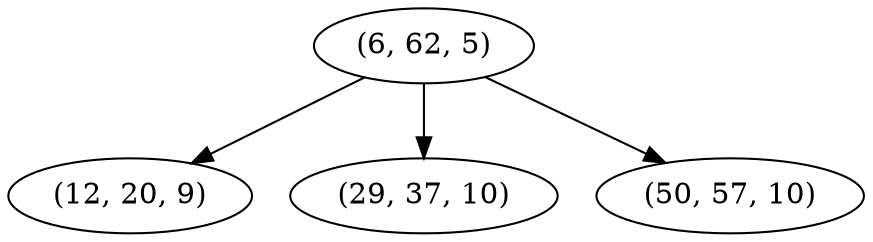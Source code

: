 digraph tree {
    "(6, 62, 5)";
    "(12, 20, 9)";
    "(29, 37, 10)";
    "(50, 57, 10)";
    "(6, 62, 5)" -> "(12, 20, 9)";
    "(6, 62, 5)" -> "(29, 37, 10)";
    "(6, 62, 5)" -> "(50, 57, 10)";
}
